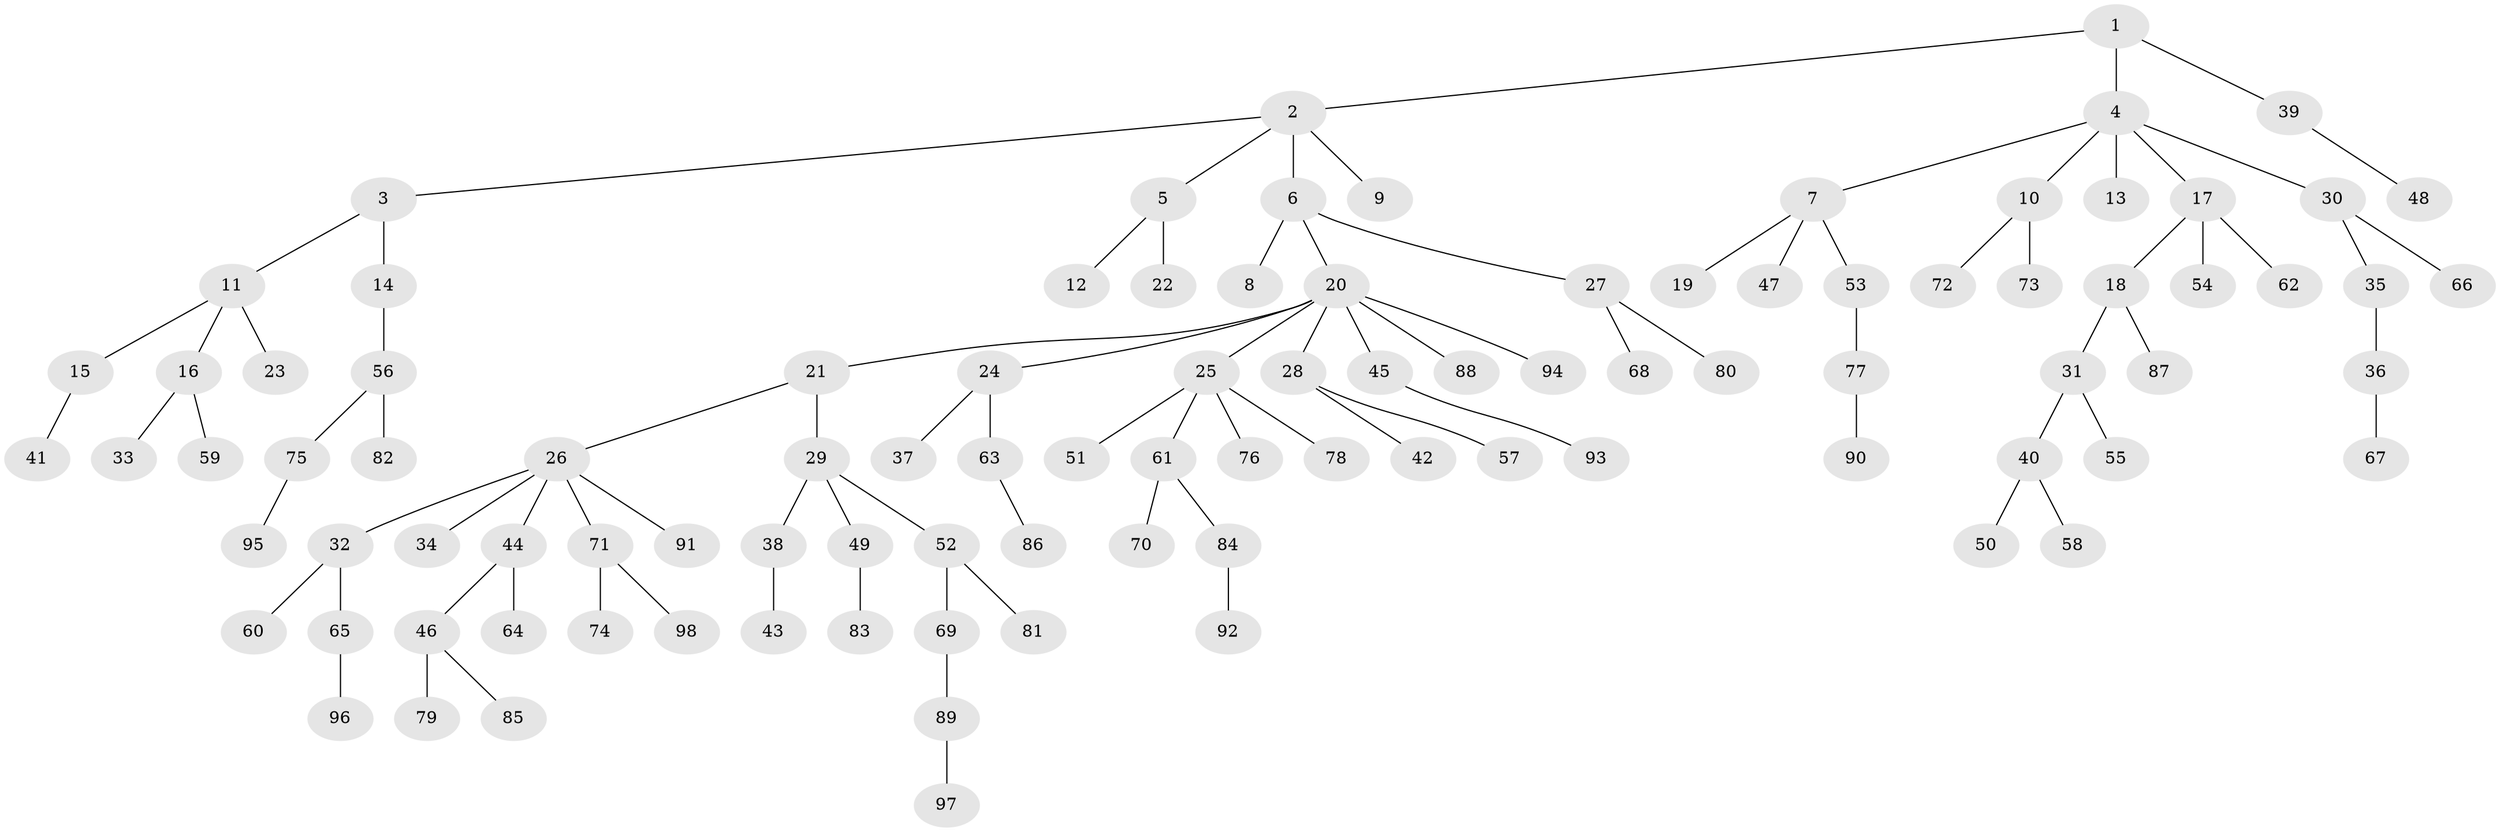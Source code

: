 // Generated by graph-tools (version 1.1) at 2025/02/03/09/25 03:02:31]
// undirected, 98 vertices, 97 edges
graph export_dot {
graph [start="1"]
  node [color=gray90,style=filled];
  1;
  2;
  3;
  4;
  5;
  6;
  7;
  8;
  9;
  10;
  11;
  12;
  13;
  14;
  15;
  16;
  17;
  18;
  19;
  20;
  21;
  22;
  23;
  24;
  25;
  26;
  27;
  28;
  29;
  30;
  31;
  32;
  33;
  34;
  35;
  36;
  37;
  38;
  39;
  40;
  41;
  42;
  43;
  44;
  45;
  46;
  47;
  48;
  49;
  50;
  51;
  52;
  53;
  54;
  55;
  56;
  57;
  58;
  59;
  60;
  61;
  62;
  63;
  64;
  65;
  66;
  67;
  68;
  69;
  70;
  71;
  72;
  73;
  74;
  75;
  76;
  77;
  78;
  79;
  80;
  81;
  82;
  83;
  84;
  85;
  86;
  87;
  88;
  89;
  90;
  91;
  92;
  93;
  94;
  95;
  96;
  97;
  98;
  1 -- 2;
  1 -- 4;
  1 -- 39;
  2 -- 3;
  2 -- 5;
  2 -- 6;
  2 -- 9;
  3 -- 11;
  3 -- 14;
  4 -- 7;
  4 -- 10;
  4 -- 13;
  4 -- 17;
  4 -- 30;
  5 -- 12;
  5 -- 22;
  6 -- 8;
  6 -- 20;
  6 -- 27;
  7 -- 19;
  7 -- 47;
  7 -- 53;
  10 -- 72;
  10 -- 73;
  11 -- 15;
  11 -- 16;
  11 -- 23;
  14 -- 56;
  15 -- 41;
  16 -- 33;
  16 -- 59;
  17 -- 18;
  17 -- 54;
  17 -- 62;
  18 -- 31;
  18 -- 87;
  20 -- 21;
  20 -- 24;
  20 -- 25;
  20 -- 28;
  20 -- 45;
  20 -- 88;
  20 -- 94;
  21 -- 26;
  21 -- 29;
  24 -- 37;
  24 -- 63;
  25 -- 51;
  25 -- 61;
  25 -- 76;
  25 -- 78;
  26 -- 32;
  26 -- 34;
  26 -- 44;
  26 -- 71;
  26 -- 91;
  27 -- 68;
  27 -- 80;
  28 -- 42;
  28 -- 57;
  29 -- 38;
  29 -- 49;
  29 -- 52;
  30 -- 35;
  30 -- 66;
  31 -- 40;
  31 -- 55;
  32 -- 60;
  32 -- 65;
  35 -- 36;
  36 -- 67;
  38 -- 43;
  39 -- 48;
  40 -- 50;
  40 -- 58;
  44 -- 46;
  44 -- 64;
  45 -- 93;
  46 -- 79;
  46 -- 85;
  49 -- 83;
  52 -- 69;
  52 -- 81;
  53 -- 77;
  56 -- 75;
  56 -- 82;
  61 -- 70;
  61 -- 84;
  63 -- 86;
  65 -- 96;
  69 -- 89;
  71 -- 74;
  71 -- 98;
  75 -- 95;
  77 -- 90;
  84 -- 92;
  89 -- 97;
}

